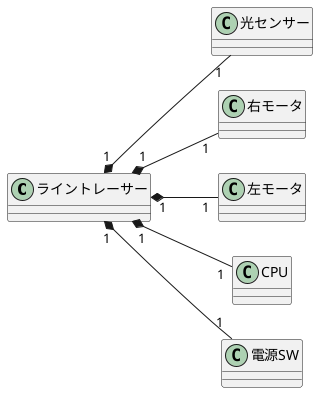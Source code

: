 @startuml
left to right direction
class "ライントレーサー" as l{

}
class "光センサー" as f{

}
class "右モータ" as m{

}
class "左モータ" as h{

}
class "CPU" as c{

}
class "電源SW" as d{

}
l "1"*--"1" f
l "1"*--"1" m
l "1"*--"1" h
l "1"*--"1" c
l "1"*--"1" d
@enduml